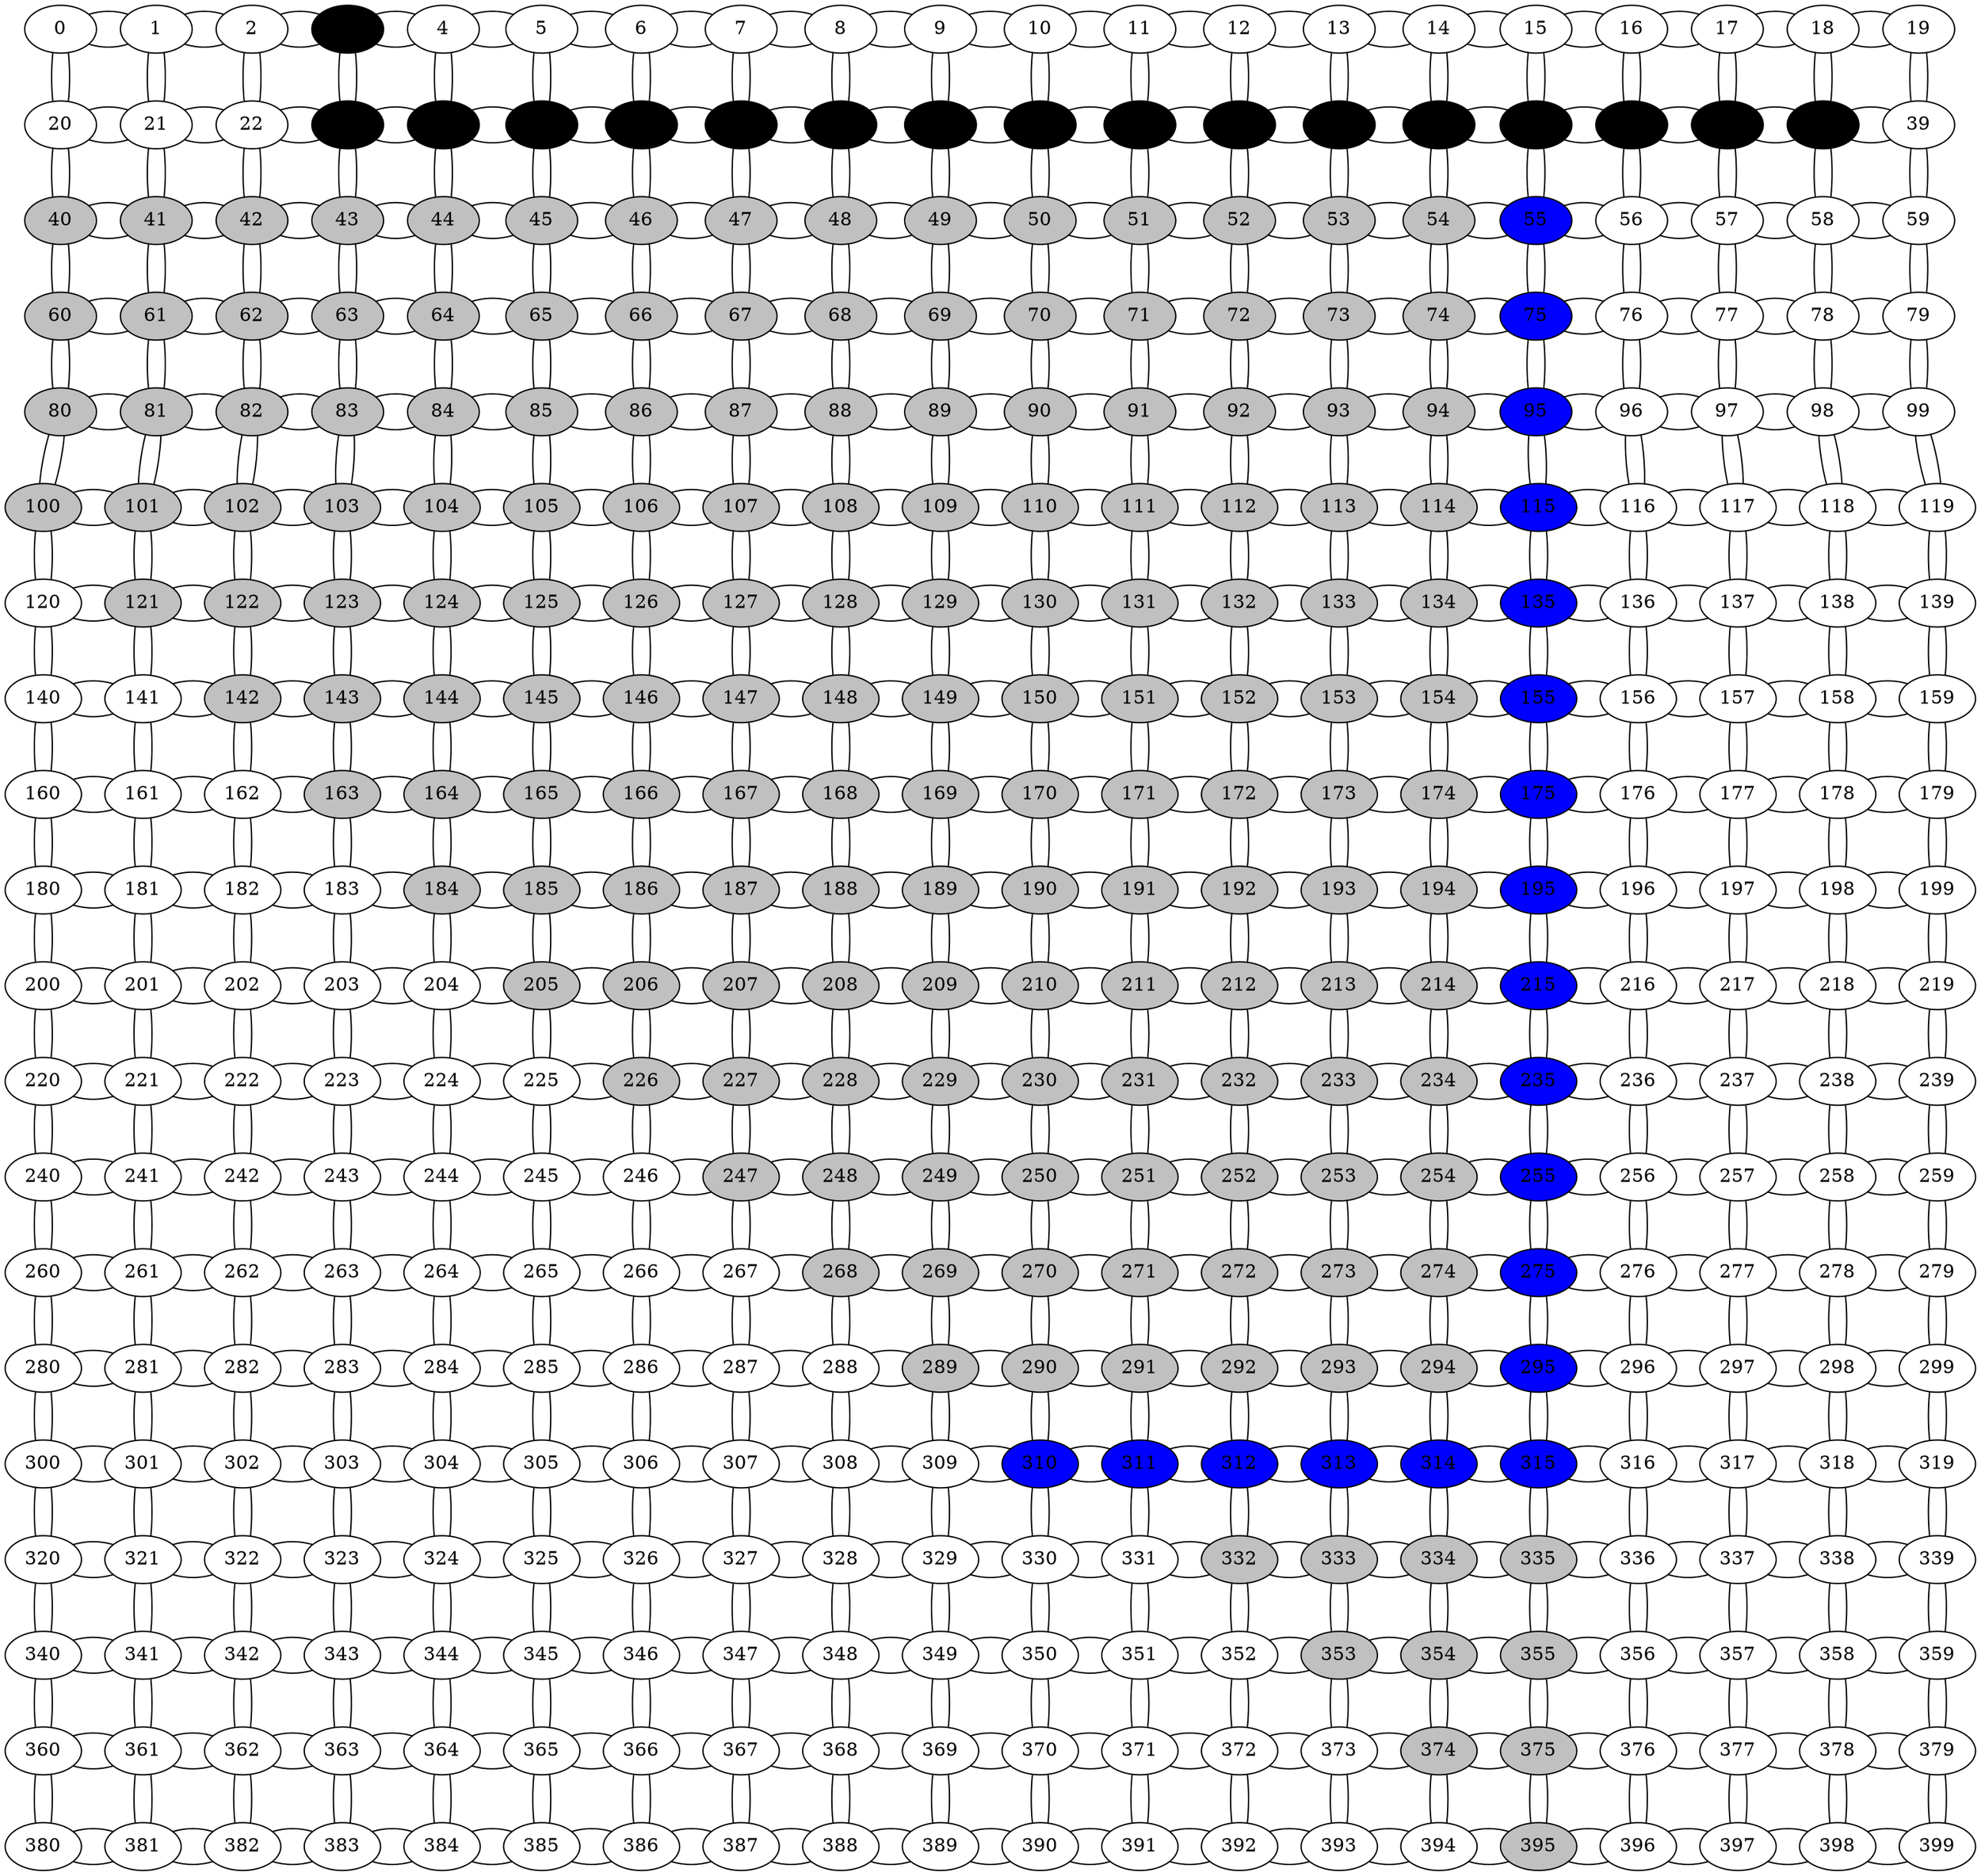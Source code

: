 digraph G {
0->1[arrowhead = "none"]
0->20[arrowhead = "none"]
1->0[arrowhead = "none"]
1->2[arrowhead = "none"]
1->21[arrowhead = "none"]
2->1[arrowhead = "none"]
2->3[arrowhead = "none"]
2->22[arrowhead = "none"]
3->2[arrowhead = "none"]
3->4[arrowhead = "none"]
3->23[arrowhead = "none"]
4->3[arrowhead = "none"]
4->5[arrowhead = "none"]
4->24[arrowhead = "none"]
5->4[arrowhead = "none"]
5->6[arrowhead = "none"]
5->25[arrowhead = "none"]
6->5[arrowhead = "none"]
6->7[arrowhead = "none"]
6->26[arrowhead = "none"]
7->6[arrowhead = "none"]
7->8[arrowhead = "none"]
7->27[arrowhead = "none"]
8->7[arrowhead = "none"]
8->9[arrowhead = "none"]
8->28[arrowhead = "none"]
9->8[arrowhead = "none"]
9->10[arrowhead = "none"]
9->29[arrowhead = "none"]
10->9[arrowhead = "none"]
10->11[arrowhead = "none"]
10->30[arrowhead = "none"]
11->10[arrowhead = "none"]
11->12[arrowhead = "none"]
11->31[arrowhead = "none"]
12->11[arrowhead = "none"]
12->13[arrowhead = "none"]
12->32[arrowhead = "none"]
13->12[arrowhead = "none"]
13->14[arrowhead = "none"]
13->33[arrowhead = "none"]
14->13[arrowhead = "none"]
14->15[arrowhead = "none"]
14->34[arrowhead = "none"]
15->14[arrowhead = "none"]
15->16[arrowhead = "none"]
15->35[arrowhead = "none"]
16->15[arrowhead = "none"]
16->17[arrowhead = "none"]
16->36[arrowhead = "none"]
17->16[arrowhead = "none"]
17->18[arrowhead = "none"]
17->37[arrowhead = "none"]
18->17[arrowhead = "none"]
18->19[arrowhead = "none"]
18->38[arrowhead = "none"]
19->18[arrowhead = "none"]
19->39[arrowhead = "none"]
20->21[arrowhead = "none"]
20->0[arrowhead = "none"]
20->40[arrowhead = "none"]
21->20[arrowhead = "none"]
21->22[arrowhead = "none"]
21->1[arrowhead = "none"]
21->41[arrowhead = "none"]
22->21[arrowhead = "none"]
22->23[arrowhead = "none"]
22->2[arrowhead = "none"]
22->42[arrowhead = "none"]
23->22[arrowhead = "none"]
23->24[arrowhead = "none"]
23->3[arrowhead = "none"]
23->43[arrowhead = "none"]
24->23[arrowhead = "none"]
24->25[arrowhead = "none"]
24->4[arrowhead = "none"]
24->44[arrowhead = "none"]
25->24[arrowhead = "none"]
25->26[arrowhead = "none"]
25->5[arrowhead = "none"]
25->45[arrowhead = "none"]
26->25[arrowhead = "none"]
26->27[arrowhead = "none"]
26->6[arrowhead = "none"]
26->46[arrowhead = "none"]
27->26[arrowhead = "none"]
27->28[arrowhead = "none"]
27->7[arrowhead = "none"]
27->47[arrowhead = "none"]
28->27[arrowhead = "none"]
28->29[arrowhead = "none"]
28->8[arrowhead = "none"]
28->48[arrowhead = "none"]
29->28[arrowhead = "none"]
29->30[arrowhead = "none"]
29->9[arrowhead = "none"]
29->49[arrowhead = "none"]
30->29[arrowhead = "none"]
30->31[arrowhead = "none"]
30->10[arrowhead = "none"]
30->50[arrowhead = "none"]
31->30[arrowhead = "none"]
31->32[arrowhead = "none"]
31->11[arrowhead = "none"]
31->51[arrowhead = "none"]
32->31[arrowhead = "none"]
32->33[arrowhead = "none"]
32->12[arrowhead = "none"]
32->52[arrowhead = "none"]
33->32[arrowhead = "none"]
33->34[arrowhead = "none"]
33->13[arrowhead = "none"]
33->53[arrowhead = "none"]
34->33[arrowhead = "none"]
34->35[arrowhead = "none"]
34->14[arrowhead = "none"]
34->54[arrowhead = "none"]
35->34[arrowhead = "none"]
35->36[arrowhead = "none"]
35->15[arrowhead = "none"]
35->55[arrowhead = "none"]
36->35[arrowhead = "none"]
36->37[arrowhead = "none"]
36->16[arrowhead = "none"]
36->56[arrowhead = "none"]
37->36[arrowhead = "none"]
37->38[arrowhead = "none"]
37->17[arrowhead = "none"]
37->57[arrowhead = "none"]
38->37[arrowhead = "none"]
38->39[arrowhead = "none"]
38->18[arrowhead = "none"]
38->58[arrowhead = "none"]
39->38[arrowhead = "none"]
39->19[arrowhead = "none"]
39->59[arrowhead = "none"]
40->41[arrowhead = "none"]
40->20[arrowhead = "none"]
40->60[arrowhead = "none"]
41->40[arrowhead = "none"]
41->42[arrowhead = "none"]
41->21[arrowhead = "none"]
41->61[arrowhead = "none"]
42->41[arrowhead = "none"]
42->43[arrowhead = "none"]
42->22[arrowhead = "none"]
42->62[arrowhead = "none"]
43->42[arrowhead = "none"]
43->44[arrowhead = "none"]
43->23[arrowhead = "none"]
43->63[arrowhead = "none"]
44->43[arrowhead = "none"]
44->45[arrowhead = "none"]
44->24[arrowhead = "none"]
44->64[arrowhead = "none"]
45->44[arrowhead = "none"]
45->46[arrowhead = "none"]
45->25[arrowhead = "none"]
45->65[arrowhead = "none"]
46->45[arrowhead = "none"]
46->47[arrowhead = "none"]
46->26[arrowhead = "none"]
46->66[arrowhead = "none"]
47->46[arrowhead = "none"]
47->48[arrowhead = "none"]
47->27[arrowhead = "none"]
47->67[arrowhead = "none"]
48->47[arrowhead = "none"]
48->49[arrowhead = "none"]
48->28[arrowhead = "none"]
48->68[arrowhead = "none"]
49->48[arrowhead = "none"]
49->50[arrowhead = "none"]
49->29[arrowhead = "none"]
49->69[arrowhead = "none"]
50->49[arrowhead = "none"]
50->51[arrowhead = "none"]
50->30[arrowhead = "none"]
50->70[arrowhead = "none"]
51->50[arrowhead = "none"]
51->52[arrowhead = "none"]
51->31[arrowhead = "none"]
51->71[arrowhead = "none"]
52->51[arrowhead = "none"]
52->53[arrowhead = "none"]
52->32[arrowhead = "none"]
52->72[arrowhead = "none"]
53->52[arrowhead = "none"]
53->54[arrowhead = "none"]
53->33[arrowhead = "none"]
53->73[arrowhead = "none"]
54->53[arrowhead = "none"]
54->55[arrowhead = "none"]
54->34[arrowhead = "none"]
54->74[arrowhead = "none"]
55->54[arrowhead = "none"]
55->56[arrowhead = "none"]
55->35[arrowhead = "none"]
55->75[arrowhead = "none"]
56->55[arrowhead = "none"]
56->57[arrowhead = "none"]
56->36[arrowhead = "none"]
56->76[arrowhead = "none"]
57->56[arrowhead = "none"]
57->58[arrowhead = "none"]
57->37[arrowhead = "none"]
57->77[arrowhead = "none"]
58->57[arrowhead = "none"]
58->59[arrowhead = "none"]
58->38[arrowhead = "none"]
58->78[arrowhead = "none"]
59->58[arrowhead = "none"]
59->39[arrowhead = "none"]
59->79[arrowhead = "none"]
60->61[arrowhead = "none"]
60->40[arrowhead = "none"]
60->80[arrowhead = "none"]
61->60[arrowhead = "none"]
61->62[arrowhead = "none"]
61->41[arrowhead = "none"]
61->81[arrowhead = "none"]
62->61[arrowhead = "none"]
62->63[arrowhead = "none"]
62->42[arrowhead = "none"]
62->82[arrowhead = "none"]
63->62[arrowhead = "none"]
63->64[arrowhead = "none"]
63->43[arrowhead = "none"]
63->83[arrowhead = "none"]
64->63[arrowhead = "none"]
64->65[arrowhead = "none"]
64->44[arrowhead = "none"]
64->84[arrowhead = "none"]
65->64[arrowhead = "none"]
65->66[arrowhead = "none"]
65->45[arrowhead = "none"]
65->85[arrowhead = "none"]
66->65[arrowhead = "none"]
66->67[arrowhead = "none"]
66->46[arrowhead = "none"]
66->86[arrowhead = "none"]
67->66[arrowhead = "none"]
67->68[arrowhead = "none"]
67->47[arrowhead = "none"]
67->87[arrowhead = "none"]
68->67[arrowhead = "none"]
68->69[arrowhead = "none"]
68->48[arrowhead = "none"]
68->88[arrowhead = "none"]
69->68[arrowhead = "none"]
69->70[arrowhead = "none"]
69->49[arrowhead = "none"]
69->89[arrowhead = "none"]
70->69[arrowhead = "none"]
70->71[arrowhead = "none"]
70->50[arrowhead = "none"]
70->90[arrowhead = "none"]
71->70[arrowhead = "none"]
71->72[arrowhead = "none"]
71->51[arrowhead = "none"]
71->91[arrowhead = "none"]
72->71[arrowhead = "none"]
72->73[arrowhead = "none"]
72->52[arrowhead = "none"]
72->92[arrowhead = "none"]
73->72[arrowhead = "none"]
73->74[arrowhead = "none"]
73->53[arrowhead = "none"]
73->93[arrowhead = "none"]
74->73[arrowhead = "none"]
74->75[arrowhead = "none"]
74->54[arrowhead = "none"]
74->94[arrowhead = "none"]
75->74[arrowhead = "none"]
75->76[arrowhead = "none"]
75->55[arrowhead = "none"]
75->95[arrowhead = "none"]
76->75[arrowhead = "none"]
76->77[arrowhead = "none"]
76->56[arrowhead = "none"]
76->96[arrowhead = "none"]
77->76[arrowhead = "none"]
77->78[arrowhead = "none"]
77->57[arrowhead = "none"]
77->97[arrowhead = "none"]
78->77[arrowhead = "none"]
78->79[arrowhead = "none"]
78->58[arrowhead = "none"]
78->98[arrowhead = "none"]
79->78[arrowhead = "none"]
79->59[arrowhead = "none"]
79->99[arrowhead = "none"]
80->81[arrowhead = "none"]
80->60[arrowhead = "none"]
80->100[arrowhead = "none"]
81->80[arrowhead = "none"]
81->82[arrowhead = "none"]
81->61[arrowhead = "none"]
81->101[arrowhead = "none"]
82->81[arrowhead = "none"]
82->83[arrowhead = "none"]
82->62[arrowhead = "none"]
82->102[arrowhead = "none"]
83->82[arrowhead = "none"]
83->84[arrowhead = "none"]
83->63[arrowhead = "none"]
83->103[arrowhead = "none"]
84->83[arrowhead = "none"]
84->85[arrowhead = "none"]
84->64[arrowhead = "none"]
84->104[arrowhead = "none"]
85->84[arrowhead = "none"]
85->86[arrowhead = "none"]
85->65[arrowhead = "none"]
85->105[arrowhead = "none"]
86->85[arrowhead = "none"]
86->87[arrowhead = "none"]
86->66[arrowhead = "none"]
86->106[arrowhead = "none"]
87->86[arrowhead = "none"]
87->88[arrowhead = "none"]
87->67[arrowhead = "none"]
87->107[arrowhead = "none"]
88->87[arrowhead = "none"]
88->89[arrowhead = "none"]
88->68[arrowhead = "none"]
88->108[arrowhead = "none"]
89->88[arrowhead = "none"]
89->90[arrowhead = "none"]
89->69[arrowhead = "none"]
89->109[arrowhead = "none"]
90->89[arrowhead = "none"]
90->91[arrowhead = "none"]
90->70[arrowhead = "none"]
90->110[arrowhead = "none"]
91->90[arrowhead = "none"]
91->92[arrowhead = "none"]
91->71[arrowhead = "none"]
91->111[arrowhead = "none"]
92->91[arrowhead = "none"]
92->93[arrowhead = "none"]
92->72[arrowhead = "none"]
92->112[arrowhead = "none"]
93->92[arrowhead = "none"]
93->94[arrowhead = "none"]
93->73[arrowhead = "none"]
93->113[arrowhead = "none"]
94->93[arrowhead = "none"]
94->95[arrowhead = "none"]
94->74[arrowhead = "none"]
94->114[arrowhead = "none"]
95->94[arrowhead = "none"]
95->96[arrowhead = "none"]
95->75[arrowhead = "none"]
95->115[arrowhead = "none"]
96->95[arrowhead = "none"]
96->97[arrowhead = "none"]
96->76[arrowhead = "none"]
96->116[arrowhead = "none"]
97->96[arrowhead = "none"]
97->98[arrowhead = "none"]
97->77[arrowhead = "none"]
97->117[arrowhead = "none"]
98->97[arrowhead = "none"]
98->99[arrowhead = "none"]
98->78[arrowhead = "none"]
98->118[arrowhead = "none"]
99->98[arrowhead = "none"]
99->79[arrowhead = "none"]
99->119[arrowhead = "none"]
100->101[arrowhead = "none"]
100->80[arrowhead = "none"]
100->120[arrowhead = "none"]
101->100[arrowhead = "none"]
101->102[arrowhead = "none"]
101->81[arrowhead = "none"]
101->121[arrowhead = "none"]
102->101[arrowhead = "none"]
102->103[arrowhead = "none"]
102->82[arrowhead = "none"]
102->122[arrowhead = "none"]
103->102[arrowhead = "none"]
103->104[arrowhead = "none"]
103->83[arrowhead = "none"]
103->123[arrowhead = "none"]
104->103[arrowhead = "none"]
104->105[arrowhead = "none"]
104->84[arrowhead = "none"]
104->124[arrowhead = "none"]
105->104[arrowhead = "none"]
105->106[arrowhead = "none"]
105->85[arrowhead = "none"]
105->125[arrowhead = "none"]
106->105[arrowhead = "none"]
106->107[arrowhead = "none"]
106->86[arrowhead = "none"]
106->126[arrowhead = "none"]
107->106[arrowhead = "none"]
107->108[arrowhead = "none"]
107->87[arrowhead = "none"]
107->127[arrowhead = "none"]
108->107[arrowhead = "none"]
108->109[arrowhead = "none"]
108->88[arrowhead = "none"]
108->128[arrowhead = "none"]
109->108[arrowhead = "none"]
109->110[arrowhead = "none"]
109->89[arrowhead = "none"]
109->129[arrowhead = "none"]
110->109[arrowhead = "none"]
110->111[arrowhead = "none"]
110->90[arrowhead = "none"]
110->130[arrowhead = "none"]
111->110[arrowhead = "none"]
111->112[arrowhead = "none"]
111->91[arrowhead = "none"]
111->131[arrowhead = "none"]
112->111[arrowhead = "none"]
112->113[arrowhead = "none"]
112->92[arrowhead = "none"]
112->132[arrowhead = "none"]
113->112[arrowhead = "none"]
113->114[arrowhead = "none"]
113->93[arrowhead = "none"]
113->133[arrowhead = "none"]
114->113[arrowhead = "none"]
114->115[arrowhead = "none"]
114->94[arrowhead = "none"]
114->134[arrowhead = "none"]
115->114[arrowhead = "none"]
115->116[arrowhead = "none"]
115->95[arrowhead = "none"]
115->135[arrowhead = "none"]
116->115[arrowhead = "none"]
116->117[arrowhead = "none"]
116->96[arrowhead = "none"]
116->136[arrowhead = "none"]
117->116[arrowhead = "none"]
117->118[arrowhead = "none"]
117->97[arrowhead = "none"]
117->137[arrowhead = "none"]
118->117[arrowhead = "none"]
118->119[arrowhead = "none"]
118->98[arrowhead = "none"]
118->138[arrowhead = "none"]
119->118[arrowhead = "none"]
119->99[arrowhead = "none"]
119->139[arrowhead = "none"]
120->121[arrowhead = "none"]
120->100[arrowhead = "none"]
120->140[arrowhead = "none"]
121->120[arrowhead = "none"]
121->122[arrowhead = "none"]
121->101[arrowhead = "none"]
121->141[arrowhead = "none"]
122->121[arrowhead = "none"]
122->123[arrowhead = "none"]
122->102[arrowhead = "none"]
122->142[arrowhead = "none"]
123->122[arrowhead = "none"]
123->124[arrowhead = "none"]
123->103[arrowhead = "none"]
123->143[arrowhead = "none"]
124->123[arrowhead = "none"]
124->125[arrowhead = "none"]
124->104[arrowhead = "none"]
124->144[arrowhead = "none"]
125->124[arrowhead = "none"]
125->126[arrowhead = "none"]
125->105[arrowhead = "none"]
125->145[arrowhead = "none"]
126->125[arrowhead = "none"]
126->127[arrowhead = "none"]
126->106[arrowhead = "none"]
126->146[arrowhead = "none"]
127->126[arrowhead = "none"]
127->128[arrowhead = "none"]
127->107[arrowhead = "none"]
127->147[arrowhead = "none"]
128->127[arrowhead = "none"]
128->129[arrowhead = "none"]
128->108[arrowhead = "none"]
128->148[arrowhead = "none"]
129->128[arrowhead = "none"]
129->130[arrowhead = "none"]
129->109[arrowhead = "none"]
129->149[arrowhead = "none"]
130->129[arrowhead = "none"]
130->131[arrowhead = "none"]
130->110[arrowhead = "none"]
130->150[arrowhead = "none"]
131->130[arrowhead = "none"]
131->132[arrowhead = "none"]
131->111[arrowhead = "none"]
131->151[arrowhead = "none"]
132->131[arrowhead = "none"]
132->133[arrowhead = "none"]
132->112[arrowhead = "none"]
132->152[arrowhead = "none"]
133->132[arrowhead = "none"]
133->134[arrowhead = "none"]
133->113[arrowhead = "none"]
133->153[arrowhead = "none"]
134->133[arrowhead = "none"]
134->135[arrowhead = "none"]
134->114[arrowhead = "none"]
134->154[arrowhead = "none"]
135->134[arrowhead = "none"]
135->136[arrowhead = "none"]
135->115[arrowhead = "none"]
135->155[arrowhead = "none"]
136->135[arrowhead = "none"]
136->137[arrowhead = "none"]
136->116[arrowhead = "none"]
136->156[arrowhead = "none"]
137->136[arrowhead = "none"]
137->138[arrowhead = "none"]
137->117[arrowhead = "none"]
137->157[arrowhead = "none"]
138->137[arrowhead = "none"]
138->139[arrowhead = "none"]
138->118[arrowhead = "none"]
138->158[arrowhead = "none"]
139->138[arrowhead = "none"]
139->119[arrowhead = "none"]
139->159[arrowhead = "none"]
140->141[arrowhead = "none"]
140->120[arrowhead = "none"]
140->160[arrowhead = "none"]
141->140[arrowhead = "none"]
141->142[arrowhead = "none"]
141->121[arrowhead = "none"]
141->161[arrowhead = "none"]
142->141[arrowhead = "none"]
142->143[arrowhead = "none"]
142->122[arrowhead = "none"]
142->162[arrowhead = "none"]
143->142[arrowhead = "none"]
143->144[arrowhead = "none"]
143->123[arrowhead = "none"]
143->163[arrowhead = "none"]
144->143[arrowhead = "none"]
144->145[arrowhead = "none"]
144->124[arrowhead = "none"]
144->164[arrowhead = "none"]
145->144[arrowhead = "none"]
145->146[arrowhead = "none"]
145->125[arrowhead = "none"]
145->165[arrowhead = "none"]
146->145[arrowhead = "none"]
146->147[arrowhead = "none"]
146->126[arrowhead = "none"]
146->166[arrowhead = "none"]
147->146[arrowhead = "none"]
147->148[arrowhead = "none"]
147->127[arrowhead = "none"]
147->167[arrowhead = "none"]
148->147[arrowhead = "none"]
148->149[arrowhead = "none"]
148->128[arrowhead = "none"]
148->168[arrowhead = "none"]
149->148[arrowhead = "none"]
149->150[arrowhead = "none"]
149->129[arrowhead = "none"]
149->169[arrowhead = "none"]
150->149[arrowhead = "none"]
150->151[arrowhead = "none"]
150->130[arrowhead = "none"]
150->170[arrowhead = "none"]
151->150[arrowhead = "none"]
151->152[arrowhead = "none"]
151->131[arrowhead = "none"]
151->171[arrowhead = "none"]
152->151[arrowhead = "none"]
152->153[arrowhead = "none"]
152->132[arrowhead = "none"]
152->172[arrowhead = "none"]
153->152[arrowhead = "none"]
153->154[arrowhead = "none"]
153->133[arrowhead = "none"]
153->173[arrowhead = "none"]
154->153[arrowhead = "none"]
154->155[arrowhead = "none"]
154->134[arrowhead = "none"]
154->174[arrowhead = "none"]
155->154[arrowhead = "none"]
155->156[arrowhead = "none"]
155->135[arrowhead = "none"]
155->175[arrowhead = "none"]
156->155[arrowhead = "none"]
156->157[arrowhead = "none"]
156->136[arrowhead = "none"]
156->176[arrowhead = "none"]
157->156[arrowhead = "none"]
157->158[arrowhead = "none"]
157->137[arrowhead = "none"]
157->177[arrowhead = "none"]
158->157[arrowhead = "none"]
158->159[arrowhead = "none"]
158->138[arrowhead = "none"]
158->178[arrowhead = "none"]
159->158[arrowhead = "none"]
159->139[arrowhead = "none"]
159->179[arrowhead = "none"]
160->161[arrowhead = "none"]
160->140[arrowhead = "none"]
160->180[arrowhead = "none"]
161->160[arrowhead = "none"]
161->162[arrowhead = "none"]
161->141[arrowhead = "none"]
161->181[arrowhead = "none"]
162->161[arrowhead = "none"]
162->163[arrowhead = "none"]
162->142[arrowhead = "none"]
162->182[arrowhead = "none"]
163->162[arrowhead = "none"]
163->164[arrowhead = "none"]
163->143[arrowhead = "none"]
163->183[arrowhead = "none"]
164->163[arrowhead = "none"]
164->165[arrowhead = "none"]
164->144[arrowhead = "none"]
164->184[arrowhead = "none"]
165->164[arrowhead = "none"]
165->166[arrowhead = "none"]
165->145[arrowhead = "none"]
165->185[arrowhead = "none"]
166->165[arrowhead = "none"]
166->167[arrowhead = "none"]
166->146[arrowhead = "none"]
166->186[arrowhead = "none"]
167->166[arrowhead = "none"]
167->168[arrowhead = "none"]
167->147[arrowhead = "none"]
167->187[arrowhead = "none"]
168->167[arrowhead = "none"]
168->169[arrowhead = "none"]
168->148[arrowhead = "none"]
168->188[arrowhead = "none"]
169->168[arrowhead = "none"]
169->170[arrowhead = "none"]
169->149[arrowhead = "none"]
169->189[arrowhead = "none"]
170->169[arrowhead = "none"]
170->171[arrowhead = "none"]
170->150[arrowhead = "none"]
170->190[arrowhead = "none"]
171->170[arrowhead = "none"]
171->172[arrowhead = "none"]
171->151[arrowhead = "none"]
171->191[arrowhead = "none"]
172->171[arrowhead = "none"]
172->173[arrowhead = "none"]
172->152[arrowhead = "none"]
172->192[arrowhead = "none"]
173->172[arrowhead = "none"]
173->174[arrowhead = "none"]
173->153[arrowhead = "none"]
173->193[arrowhead = "none"]
174->173[arrowhead = "none"]
174->175[arrowhead = "none"]
174->154[arrowhead = "none"]
174->194[arrowhead = "none"]
175->174[arrowhead = "none"]
175->176[arrowhead = "none"]
175->155[arrowhead = "none"]
175->195[arrowhead = "none"]
176->175[arrowhead = "none"]
176->177[arrowhead = "none"]
176->156[arrowhead = "none"]
176->196[arrowhead = "none"]
177->176[arrowhead = "none"]
177->178[arrowhead = "none"]
177->157[arrowhead = "none"]
177->197[arrowhead = "none"]
178->177[arrowhead = "none"]
178->179[arrowhead = "none"]
178->158[arrowhead = "none"]
178->198[arrowhead = "none"]
179->178[arrowhead = "none"]
179->159[arrowhead = "none"]
179->199[arrowhead = "none"]
180->181[arrowhead = "none"]
180->160[arrowhead = "none"]
180->200[arrowhead = "none"]
181->180[arrowhead = "none"]
181->182[arrowhead = "none"]
181->161[arrowhead = "none"]
181->201[arrowhead = "none"]
182->181[arrowhead = "none"]
182->183[arrowhead = "none"]
182->162[arrowhead = "none"]
182->202[arrowhead = "none"]
183->182[arrowhead = "none"]
183->184[arrowhead = "none"]
183->163[arrowhead = "none"]
183->203[arrowhead = "none"]
184->183[arrowhead = "none"]
184->185[arrowhead = "none"]
184->164[arrowhead = "none"]
184->204[arrowhead = "none"]
185->184[arrowhead = "none"]
185->186[arrowhead = "none"]
185->165[arrowhead = "none"]
185->205[arrowhead = "none"]
186->185[arrowhead = "none"]
186->187[arrowhead = "none"]
186->166[arrowhead = "none"]
186->206[arrowhead = "none"]
187->186[arrowhead = "none"]
187->188[arrowhead = "none"]
187->167[arrowhead = "none"]
187->207[arrowhead = "none"]
188->187[arrowhead = "none"]
188->189[arrowhead = "none"]
188->168[arrowhead = "none"]
188->208[arrowhead = "none"]
189->188[arrowhead = "none"]
189->190[arrowhead = "none"]
189->169[arrowhead = "none"]
189->209[arrowhead = "none"]
190->189[arrowhead = "none"]
190->191[arrowhead = "none"]
190->170[arrowhead = "none"]
190->210[arrowhead = "none"]
191->190[arrowhead = "none"]
191->192[arrowhead = "none"]
191->171[arrowhead = "none"]
191->211[arrowhead = "none"]
192->191[arrowhead = "none"]
192->193[arrowhead = "none"]
192->172[arrowhead = "none"]
192->212[arrowhead = "none"]
193->192[arrowhead = "none"]
193->194[arrowhead = "none"]
193->173[arrowhead = "none"]
193->213[arrowhead = "none"]
194->193[arrowhead = "none"]
194->195[arrowhead = "none"]
194->174[arrowhead = "none"]
194->214[arrowhead = "none"]
195->194[arrowhead = "none"]
195->196[arrowhead = "none"]
195->175[arrowhead = "none"]
195->215[arrowhead = "none"]
196->195[arrowhead = "none"]
196->197[arrowhead = "none"]
196->176[arrowhead = "none"]
196->216[arrowhead = "none"]
197->196[arrowhead = "none"]
197->198[arrowhead = "none"]
197->177[arrowhead = "none"]
197->217[arrowhead = "none"]
198->197[arrowhead = "none"]
198->199[arrowhead = "none"]
198->178[arrowhead = "none"]
198->218[arrowhead = "none"]
199->198[arrowhead = "none"]
199->179[arrowhead = "none"]
199->219[arrowhead = "none"]
200->201[arrowhead = "none"]
200->180[arrowhead = "none"]
200->220[arrowhead = "none"]
201->200[arrowhead = "none"]
201->202[arrowhead = "none"]
201->181[arrowhead = "none"]
201->221[arrowhead = "none"]
202->201[arrowhead = "none"]
202->203[arrowhead = "none"]
202->182[arrowhead = "none"]
202->222[arrowhead = "none"]
203->202[arrowhead = "none"]
203->204[arrowhead = "none"]
203->183[arrowhead = "none"]
203->223[arrowhead = "none"]
204->203[arrowhead = "none"]
204->205[arrowhead = "none"]
204->184[arrowhead = "none"]
204->224[arrowhead = "none"]
205->204[arrowhead = "none"]
205->206[arrowhead = "none"]
205->185[arrowhead = "none"]
205->225[arrowhead = "none"]
206->205[arrowhead = "none"]
206->207[arrowhead = "none"]
206->186[arrowhead = "none"]
206->226[arrowhead = "none"]
207->206[arrowhead = "none"]
207->208[arrowhead = "none"]
207->187[arrowhead = "none"]
207->227[arrowhead = "none"]
208->207[arrowhead = "none"]
208->209[arrowhead = "none"]
208->188[arrowhead = "none"]
208->228[arrowhead = "none"]
209->208[arrowhead = "none"]
209->210[arrowhead = "none"]
209->189[arrowhead = "none"]
209->229[arrowhead = "none"]
210->209[arrowhead = "none"]
210->211[arrowhead = "none"]
210->190[arrowhead = "none"]
210->230[arrowhead = "none"]
211->210[arrowhead = "none"]
211->212[arrowhead = "none"]
211->191[arrowhead = "none"]
211->231[arrowhead = "none"]
212->211[arrowhead = "none"]
212->213[arrowhead = "none"]
212->192[arrowhead = "none"]
212->232[arrowhead = "none"]
213->212[arrowhead = "none"]
213->214[arrowhead = "none"]
213->193[arrowhead = "none"]
213->233[arrowhead = "none"]
214->213[arrowhead = "none"]
214->215[arrowhead = "none"]
214->194[arrowhead = "none"]
214->234[arrowhead = "none"]
215->214[arrowhead = "none"]
215->216[arrowhead = "none"]
215->195[arrowhead = "none"]
215->235[arrowhead = "none"]
216->215[arrowhead = "none"]
216->217[arrowhead = "none"]
216->196[arrowhead = "none"]
216->236[arrowhead = "none"]
217->216[arrowhead = "none"]
217->218[arrowhead = "none"]
217->197[arrowhead = "none"]
217->237[arrowhead = "none"]
218->217[arrowhead = "none"]
218->219[arrowhead = "none"]
218->198[arrowhead = "none"]
218->238[arrowhead = "none"]
219->218[arrowhead = "none"]
219->199[arrowhead = "none"]
219->239[arrowhead = "none"]
220->221[arrowhead = "none"]
220->200[arrowhead = "none"]
220->240[arrowhead = "none"]
221->220[arrowhead = "none"]
221->222[arrowhead = "none"]
221->201[arrowhead = "none"]
221->241[arrowhead = "none"]
222->221[arrowhead = "none"]
222->223[arrowhead = "none"]
222->202[arrowhead = "none"]
222->242[arrowhead = "none"]
223->222[arrowhead = "none"]
223->224[arrowhead = "none"]
223->203[arrowhead = "none"]
223->243[arrowhead = "none"]
224->223[arrowhead = "none"]
224->225[arrowhead = "none"]
224->204[arrowhead = "none"]
224->244[arrowhead = "none"]
225->224[arrowhead = "none"]
225->226[arrowhead = "none"]
225->205[arrowhead = "none"]
225->245[arrowhead = "none"]
226->225[arrowhead = "none"]
226->227[arrowhead = "none"]
226->206[arrowhead = "none"]
226->246[arrowhead = "none"]
227->226[arrowhead = "none"]
227->228[arrowhead = "none"]
227->207[arrowhead = "none"]
227->247[arrowhead = "none"]
228->227[arrowhead = "none"]
228->229[arrowhead = "none"]
228->208[arrowhead = "none"]
228->248[arrowhead = "none"]
229->228[arrowhead = "none"]
229->230[arrowhead = "none"]
229->209[arrowhead = "none"]
229->249[arrowhead = "none"]
230->229[arrowhead = "none"]
230->231[arrowhead = "none"]
230->210[arrowhead = "none"]
230->250[arrowhead = "none"]
231->230[arrowhead = "none"]
231->232[arrowhead = "none"]
231->211[arrowhead = "none"]
231->251[arrowhead = "none"]
232->231[arrowhead = "none"]
232->233[arrowhead = "none"]
232->212[arrowhead = "none"]
232->252[arrowhead = "none"]
233->232[arrowhead = "none"]
233->234[arrowhead = "none"]
233->213[arrowhead = "none"]
233->253[arrowhead = "none"]
234->233[arrowhead = "none"]
234->235[arrowhead = "none"]
234->214[arrowhead = "none"]
234->254[arrowhead = "none"]
235->234[arrowhead = "none"]
235->236[arrowhead = "none"]
235->215[arrowhead = "none"]
235->255[arrowhead = "none"]
236->235[arrowhead = "none"]
236->237[arrowhead = "none"]
236->216[arrowhead = "none"]
236->256[arrowhead = "none"]
237->236[arrowhead = "none"]
237->238[arrowhead = "none"]
237->217[arrowhead = "none"]
237->257[arrowhead = "none"]
238->237[arrowhead = "none"]
238->239[arrowhead = "none"]
238->218[arrowhead = "none"]
238->258[arrowhead = "none"]
239->238[arrowhead = "none"]
239->219[arrowhead = "none"]
239->259[arrowhead = "none"]
240->241[arrowhead = "none"]
240->220[arrowhead = "none"]
240->260[arrowhead = "none"]
241->240[arrowhead = "none"]
241->242[arrowhead = "none"]
241->221[arrowhead = "none"]
241->261[arrowhead = "none"]
242->241[arrowhead = "none"]
242->243[arrowhead = "none"]
242->222[arrowhead = "none"]
242->262[arrowhead = "none"]
243->242[arrowhead = "none"]
243->244[arrowhead = "none"]
243->223[arrowhead = "none"]
243->263[arrowhead = "none"]
244->243[arrowhead = "none"]
244->245[arrowhead = "none"]
244->224[arrowhead = "none"]
244->264[arrowhead = "none"]
245->244[arrowhead = "none"]
245->246[arrowhead = "none"]
245->225[arrowhead = "none"]
245->265[arrowhead = "none"]
246->245[arrowhead = "none"]
246->247[arrowhead = "none"]
246->226[arrowhead = "none"]
246->266[arrowhead = "none"]
247->246[arrowhead = "none"]
247->248[arrowhead = "none"]
247->227[arrowhead = "none"]
247->267[arrowhead = "none"]
248->247[arrowhead = "none"]
248->249[arrowhead = "none"]
248->228[arrowhead = "none"]
248->268[arrowhead = "none"]
249->248[arrowhead = "none"]
249->250[arrowhead = "none"]
249->229[arrowhead = "none"]
249->269[arrowhead = "none"]
250->249[arrowhead = "none"]
250->251[arrowhead = "none"]
250->230[arrowhead = "none"]
250->270[arrowhead = "none"]
251->250[arrowhead = "none"]
251->252[arrowhead = "none"]
251->231[arrowhead = "none"]
251->271[arrowhead = "none"]
252->251[arrowhead = "none"]
252->253[arrowhead = "none"]
252->232[arrowhead = "none"]
252->272[arrowhead = "none"]
253->252[arrowhead = "none"]
253->254[arrowhead = "none"]
253->233[arrowhead = "none"]
253->273[arrowhead = "none"]
254->253[arrowhead = "none"]
254->255[arrowhead = "none"]
254->234[arrowhead = "none"]
254->274[arrowhead = "none"]
255->254[arrowhead = "none"]
255->256[arrowhead = "none"]
255->235[arrowhead = "none"]
255->275[arrowhead = "none"]
256->255[arrowhead = "none"]
256->257[arrowhead = "none"]
256->236[arrowhead = "none"]
256->276[arrowhead = "none"]
257->256[arrowhead = "none"]
257->258[arrowhead = "none"]
257->237[arrowhead = "none"]
257->277[arrowhead = "none"]
258->257[arrowhead = "none"]
258->259[arrowhead = "none"]
258->238[arrowhead = "none"]
258->278[arrowhead = "none"]
259->258[arrowhead = "none"]
259->239[arrowhead = "none"]
259->279[arrowhead = "none"]
260->261[arrowhead = "none"]
260->240[arrowhead = "none"]
260->280[arrowhead = "none"]
261->260[arrowhead = "none"]
261->262[arrowhead = "none"]
261->241[arrowhead = "none"]
261->281[arrowhead = "none"]
262->261[arrowhead = "none"]
262->263[arrowhead = "none"]
262->242[arrowhead = "none"]
262->282[arrowhead = "none"]
263->262[arrowhead = "none"]
263->264[arrowhead = "none"]
263->243[arrowhead = "none"]
263->283[arrowhead = "none"]
264->263[arrowhead = "none"]
264->265[arrowhead = "none"]
264->244[arrowhead = "none"]
264->284[arrowhead = "none"]
265->264[arrowhead = "none"]
265->266[arrowhead = "none"]
265->245[arrowhead = "none"]
265->285[arrowhead = "none"]
266->265[arrowhead = "none"]
266->267[arrowhead = "none"]
266->246[arrowhead = "none"]
266->286[arrowhead = "none"]
267->266[arrowhead = "none"]
267->268[arrowhead = "none"]
267->247[arrowhead = "none"]
267->287[arrowhead = "none"]
268->267[arrowhead = "none"]
268->269[arrowhead = "none"]
268->248[arrowhead = "none"]
268->288[arrowhead = "none"]
269->268[arrowhead = "none"]
269->270[arrowhead = "none"]
269->249[arrowhead = "none"]
269->289[arrowhead = "none"]
270->269[arrowhead = "none"]
270->271[arrowhead = "none"]
270->250[arrowhead = "none"]
270->290[arrowhead = "none"]
271->270[arrowhead = "none"]
271->272[arrowhead = "none"]
271->251[arrowhead = "none"]
271->291[arrowhead = "none"]
272->271[arrowhead = "none"]
272->273[arrowhead = "none"]
272->252[arrowhead = "none"]
272->292[arrowhead = "none"]
273->272[arrowhead = "none"]
273->274[arrowhead = "none"]
273->253[arrowhead = "none"]
273->293[arrowhead = "none"]
274->273[arrowhead = "none"]
274->275[arrowhead = "none"]
274->254[arrowhead = "none"]
274->294[arrowhead = "none"]
275->274[arrowhead = "none"]
275->276[arrowhead = "none"]
275->255[arrowhead = "none"]
275->295[arrowhead = "none"]
276->275[arrowhead = "none"]
276->277[arrowhead = "none"]
276->256[arrowhead = "none"]
276->296[arrowhead = "none"]
277->276[arrowhead = "none"]
277->278[arrowhead = "none"]
277->257[arrowhead = "none"]
277->297[arrowhead = "none"]
278->277[arrowhead = "none"]
278->279[arrowhead = "none"]
278->258[arrowhead = "none"]
278->298[arrowhead = "none"]
279->278[arrowhead = "none"]
279->259[arrowhead = "none"]
279->299[arrowhead = "none"]
280->281[arrowhead = "none"]
280->260[arrowhead = "none"]
280->300[arrowhead = "none"]
281->280[arrowhead = "none"]
281->282[arrowhead = "none"]
281->261[arrowhead = "none"]
281->301[arrowhead = "none"]
282->281[arrowhead = "none"]
282->283[arrowhead = "none"]
282->262[arrowhead = "none"]
282->302[arrowhead = "none"]
283->282[arrowhead = "none"]
283->284[arrowhead = "none"]
283->263[arrowhead = "none"]
283->303[arrowhead = "none"]
284->283[arrowhead = "none"]
284->285[arrowhead = "none"]
284->264[arrowhead = "none"]
284->304[arrowhead = "none"]
285->284[arrowhead = "none"]
285->286[arrowhead = "none"]
285->265[arrowhead = "none"]
285->305[arrowhead = "none"]
286->285[arrowhead = "none"]
286->287[arrowhead = "none"]
286->266[arrowhead = "none"]
286->306[arrowhead = "none"]
287->286[arrowhead = "none"]
287->288[arrowhead = "none"]
287->267[arrowhead = "none"]
287->307[arrowhead = "none"]
288->287[arrowhead = "none"]
288->289[arrowhead = "none"]
288->268[arrowhead = "none"]
288->308[arrowhead = "none"]
289->288[arrowhead = "none"]
289->290[arrowhead = "none"]
289->269[arrowhead = "none"]
289->309[arrowhead = "none"]
290->289[arrowhead = "none"]
290->291[arrowhead = "none"]
290->270[arrowhead = "none"]
290->310[arrowhead = "none"]
291->290[arrowhead = "none"]
291->292[arrowhead = "none"]
291->271[arrowhead = "none"]
291->311[arrowhead = "none"]
292->291[arrowhead = "none"]
292->293[arrowhead = "none"]
292->272[arrowhead = "none"]
292->312[arrowhead = "none"]
293->292[arrowhead = "none"]
293->294[arrowhead = "none"]
293->273[arrowhead = "none"]
293->313[arrowhead = "none"]
294->293[arrowhead = "none"]
294->295[arrowhead = "none"]
294->274[arrowhead = "none"]
294->314[arrowhead = "none"]
295->294[arrowhead = "none"]
295->296[arrowhead = "none"]
295->275[arrowhead = "none"]
295->315[arrowhead = "none"]
296->295[arrowhead = "none"]
296->297[arrowhead = "none"]
296->276[arrowhead = "none"]
296->316[arrowhead = "none"]
297->296[arrowhead = "none"]
297->298[arrowhead = "none"]
297->277[arrowhead = "none"]
297->317[arrowhead = "none"]
298->297[arrowhead = "none"]
298->299[arrowhead = "none"]
298->278[arrowhead = "none"]
298->318[arrowhead = "none"]
299->298[arrowhead = "none"]
299->279[arrowhead = "none"]
299->319[arrowhead = "none"]
300->301[arrowhead = "none"]
300->280[arrowhead = "none"]
300->320[arrowhead = "none"]
301->300[arrowhead = "none"]
301->302[arrowhead = "none"]
301->281[arrowhead = "none"]
301->321[arrowhead = "none"]
302->301[arrowhead = "none"]
302->303[arrowhead = "none"]
302->282[arrowhead = "none"]
302->322[arrowhead = "none"]
303->302[arrowhead = "none"]
303->304[arrowhead = "none"]
303->283[arrowhead = "none"]
303->323[arrowhead = "none"]
304->303[arrowhead = "none"]
304->305[arrowhead = "none"]
304->284[arrowhead = "none"]
304->324[arrowhead = "none"]
305->304[arrowhead = "none"]
305->306[arrowhead = "none"]
305->285[arrowhead = "none"]
305->325[arrowhead = "none"]
306->305[arrowhead = "none"]
306->307[arrowhead = "none"]
306->286[arrowhead = "none"]
306->326[arrowhead = "none"]
307->306[arrowhead = "none"]
307->308[arrowhead = "none"]
307->287[arrowhead = "none"]
307->327[arrowhead = "none"]
308->307[arrowhead = "none"]
308->309[arrowhead = "none"]
308->288[arrowhead = "none"]
308->328[arrowhead = "none"]
309->308[arrowhead = "none"]
309->310[arrowhead = "none"]
309->289[arrowhead = "none"]
309->329[arrowhead = "none"]
310->309[arrowhead = "none"]
310->311[arrowhead = "none"]
310->290[arrowhead = "none"]
310->330[arrowhead = "none"]
311->310[arrowhead = "none"]
311->312[arrowhead = "none"]
311->291[arrowhead = "none"]
311->331[arrowhead = "none"]
312->311[arrowhead = "none"]
312->313[arrowhead = "none"]
312->292[arrowhead = "none"]
312->332[arrowhead = "none"]
313->312[arrowhead = "none"]
313->314[arrowhead = "none"]
313->293[arrowhead = "none"]
313->333[arrowhead = "none"]
314->313[arrowhead = "none"]
314->315[arrowhead = "none"]
314->294[arrowhead = "none"]
314->334[arrowhead = "none"]
315->314[arrowhead = "none"]
315->316[arrowhead = "none"]
315->295[arrowhead = "none"]
315->335[arrowhead = "none"]
316->315[arrowhead = "none"]
316->317[arrowhead = "none"]
316->296[arrowhead = "none"]
316->336[arrowhead = "none"]
317->316[arrowhead = "none"]
317->318[arrowhead = "none"]
317->297[arrowhead = "none"]
317->337[arrowhead = "none"]
318->317[arrowhead = "none"]
318->319[arrowhead = "none"]
318->298[arrowhead = "none"]
318->338[arrowhead = "none"]
319->318[arrowhead = "none"]
319->299[arrowhead = "none"]
319->339[arrowhead = "none"]
320->321[arrowhead = "none"]
320->300[arrowhead = "none"]
320->340[arrowhead = "none"]
321->320[arrowhead = "none"]
321->322[arrowhead = "none"]
321->301[arrowhead = "none"]
321->341[arrowhead = "none"]
322->321[arrowhead = "none"]
322->323[arrowhead = "none"]
322->302[arrowhead = "none"]
322->342[arrowhead = "none"]
323->322[arrowhead = "none"]
323->324[arrowhead = "none"]
323->303[arrowhead = "none"]
323->343[arrowhead = "none"]
324->323[arrowhead = "none"]
324->325[arrowhead = "none"]
324->304[arrowhead = "none"]
324->344[arrowhead = "none"]
325->324[arrowhead = "none"]
325->326[arrowhead = "none"]
325->305[arrowhead = "none"]
325->345[arrowhead = "none"]
326->325[arrowhead = "none"]
326->327[arrowhead = "none"]
326->306[arrowhead = "none"]
326->346[arrowhead = "none"]
327->326[arrowhead = "none"]
327->328[arrowhead = "none"]
327->307[arrowhead = "none"]
327->347[arrowhead = "none"]
328->327[arrowhead = "none"]
328->329[arrowhead = "none"]
328->308[arrowhead = "none"]
328->348[arrowhead = "none"]
329->328[arrowhead = "none"]
329->330[arrowhead = "none"]
329->309[arrowhead = "none"]
329->349[arrowhead = "none"]
330->329[arrowhead = "none"]
330->331[arrowhead = "none"]
330->310[arrowhead = "none"]
330->350[arrowhead = "none"]
331->330[arrowhead = "none"]
331->332[arrowhead = "none"]
331->311[arrowhead = "none"]
331->351[arrowhead = "none"]
332->331[arrowhead = "none"]
332->333[arrowhead = "none"]
332->312[arrowhead = "none"]
332->352[arrowhead = "none"]
333->332[arrowhead = "none"]
333->334[arrowhead = "none"]
333->313[arrowhead = "none"]
333->353[arrowhead = "none"]
334->333[arrowhead = "none"]
334->335[arrowhead = "none"]
334->314[arrowhead = "none"]
334->354[arrowhead = "none"]
335->334[arrowhead = "none"]
335->336[arrowhead = "none"]
335->315[arrowhead = "none"]
335->355[arrowhead = "none"]
336->335[arrowhead = "none"]
336->337[arrowhead = "none"]
336->316[arrowhead = "none"]
336->356[arrowhead = "none"]
337->336[arrowhead = "none"]
337->338[arrowhead = "none"]
337->317[arrowhead = "none"]
337->357[arrowhead = "none"]
338->337[arrowhead = "none"]
338->339[arrowhead = "none"]
338->318[arrowhead = "none"]
338->358[arrowhead = "none"]
339->338[arrowhead = "none"]
339->319[arrowhead = "none"]
339->359[arrowhead = "none"]
340->341[arrowhead = "none"]
340->320[arrowhead = "none"]
340->360[arrowhead = "none"]
341->340[arrowhead = "none"]
341->342[arrowhead = "none"]
341->321[arrowhead = "none"]
341->361[arrowhead = "none"]
342->341[arrowhead = "none"]
342->343[arrowhead = "none"]
342->322[arrowhead = "none"]
342->362[arrowhead = "none"]
343->342[arrowhead = "none"]
343->344[arrowhead = "none"]
343->323[arrowhead = "none"]
343->363[arrowhead = "none"]
344->343[arrowhead = "none"]
344->345[arrowhead = "none"]
344->324[arrowhead = "none"]
344->364[arrowhead = "none"]
345->344[arrowhead = "none"]
345->346[arrowhead = "none"]
345->325[arrowhead = "none"]
345->365[arrowhead = "none"]
346->345[arrowhead = "none"]
346->347[arrowhead = "none"]
346->326[arrowhead = "none"]
346->366[arrowhead = "none"]
347->346[arrowhead = "none"]
347->348[arrowhead = "none"]
347->327[arrowhead = "none"]
347->367[arrowhead = "none"]
348->347[arrowhead = "none"]
348->349[arrowhead = "none"]
348->328[arrowhead = "none"]
348->368[arrowhead = "none"]
349->348[arrowhead = "none"]
349->350[arrowhead = "none"]
349->329[arrowhead = "none"]
349->369[arrowhead = "none"]
350->349[arrowhead = "none"]
350->351[arrowhead = "none"]
350->330[arrowhead = "none"]
350->370[arrowhead = "none"]
351->350[arrowhead = "none"]
351->352[arrowhead = "none"]
351->331[arrowhead = "none"]
351->371[arrowhead = "none"]
352->351[arrowhead = "none"]
352->353[arrowhead = "none"]
352->332[arrowhead = "none"]
352->372[arrowhead = "none"]
353->352[arrowhead = "none"]
353->354[arrowhead = "none"]
353->333[arrowhead = "none"]
353->373[arrowhead = "none"]
354->353[arrowhead = "none"]
354->355[arrowhead = "none"]
354->334[arrowhead = "none"]
354->374[arrowhead = "none"]
355->354[arrowhead = "none"]
355->356[arrowhead = "none"]
355->335[arrowhead = "none"]
355->375[arrowhead = "none"]
356->355[arrowhead = "none"]
356->357[arrowhead = "none"]
356->336[arrowhead = "none"]
356->376[arrowhead = "none"]
357->356[arrowhead = "none"]
357->358[arrowhead = "none"]
357->337[arrowhead = "none"]
357->377[arrowhead = "none"]
358->357[arrowhead = "none"]
358->359[arrowhead = "none"]
358->338[arrowhead = "none"]
358->378[arrowhead = "none"]
359->358[arrowhead = "none"]
359->339[arrowhead = "none"]
359->379[arrowhead = "none"]
360->361[arrowhead = "none"]
360->340[arrowhead = "none"]
360->380[arrowhead = "none"]
361->360[arrowhead = "none"]
361->362[arrowhead = "none"]
361->341[arrowhead = "none"]
361->381[arrowhead = "none"]
362->361[arrowhead = "none"]
362->363[arrowhead = "none"]
362->342[arrowhead = "none"]
362->382[arrowhead = "none"]
363->362[arrowhead = "none"]
363->364[arrowhead = "none"]
363->343[arrowhead = "none"]
363->383[arrowhead = "none"]
364->363[arrowhead = "none"]
364->365[arrowhead = "none"]
364->344[arrowhead = "none"]
364->384[arrowhead = "none"]
365->364[arrowhead = "none"]
365->366[arrowhead = "none"]
365->345[arrowhead = "none"]
365->385[arrowhead = "none"]
366->365[arrowhead = "none"]
366->367[arrowhead = "none"]
366->346[arrowhead = "none"]
366->386[arrowhead = "none"]
367->366[arrowhead = "none"]
367->368[arrowhead = "none"]
367->347[arrowhead = "none"]
367->387[arrowhead = "none"]
368->367[arrowhead = "none"]
368->369[arrowhead = "none"]
368->348[arrowhead = "none"]
368->388[arrowhead = "none"]
369->368[arrowhead = "none"]
369->370[arrowhead = "none"]
369->349[arrowhead = "none"]
369->389[arrowhead = "none"]
370->369[arrowhead = "none"]
370->371[arrowhead = "none"]
370->350[arrowhead = "none"]
370->390[arrowhead = "none"]
371->370[arrowhead = "none"]
371->372[arrowhead = "none"]
371->351[arrowhead = "none"]
371->391[arrowhead = "none"]
372->371[arrowhead = "none"]
372->373[arrowhead = "none"]
372->352[arrowhead = "none"]
372->392[arrowhead = "none"]
373->372[arrowhead = "none"]
373->374[arrowhead = "none"]
373->353[arrowhead = "none"]
373->393[arrowhead = "none"]
374->373[arrowhead = "none"]
374->375[arrowhead = "none"]
374->354[arrowhead = "none"]
374->394[arrowhead = "none"]
375->374[arrowhead = "none"]
375->376[arrowhead = "none"]
375->355[arrowhead = "none"]
375->395[arrowhead = "none"]
376->375[arrowhead = "none"]
376->377[arrowhead = "none"]
376->356[arrowhead = "none"]
376->396[arrowhead = "none"]
377->376[arrowhead = "none"]
377->378[arrowhead = "none"]
377->357[arrowhead = "none"]
377->397[arrowhead = "none"]
378->377[arrowhead = "none"]
378->379[arrowhead = "none"]
378->358[arrowhead = "none"]
378->398[arrowhead = "none"]
379->378[arrowhead = "none"]
379->359[arrowhead = "none"]
379->399[arrowhead = "none"]
380->381[arrowhead = "none"]
380->360[arrowhead = "none"]
381->380[arrowhead = "none"]
381->382[arrowhead = "none"]
381->361[arrowhead = "none"]
382->381[arrowhead = "none"]
382->383[arrowhead = "none"]
382->362[arrowhead = "none"]
383->382[arrowhead = "none"]
383->384[arrowhead = "none"]
383->363[arrowhead = "none"]
384->383[arrowhead = "none"]
384->385[arrowhead = "none"]
384->364[arrowhead = "none"]
385->384[arrowhead = "none"]
385->386[arrowhead = "none"]
385->365[arrowhead = "none"]
386->385[arrowhead = "none"]
386->387[arrowhead = "none"]
386->366[arrowhead = "none"]
387->386[arrowhead = "none"]
387->388[arrowhead = "none"]
387->367[arrowhead = "none"]
388->387[arrowhead = "none"]
388->389[arrowhead = "none"]
388->368[arrowhead = "none"]
389->388[arrowhead = "none"]
389->390[arrowhead = "none"]
389->369[arrowhead = "none"]
390->389[arrowhead = "none"]
390->391[arrowhead = "none"]
390->370[arrowhead = "none"]
391->390[arrowhead = "none"]
391->392[arrowhead = "none"]
391->371[arrowhead = "none"]
392->391[arrowhead = "none"]
392->393[arrowhead = "none"]
392->372[arrowhead = "none"]
393->392[arrowhead = "none"]
393->394[arrowhead = "none"]
393->373[arrowhead = "none"]
394->393[arrowhead = "none"]
394->395[arrowhead = "none"]
394->374[arrowhead = "none"]
395->394[arrowhead = "none"]
395->396[arrowhead = "none"]
395->375[arrowhead = "none"]
396->395[arrowhead = "none"]
396->397[arrowhead = "none"]
396->376[arrowhead = "none"]
397->396[arrowhead = "none"]
397->398[arrowhead = "none"]
397->377[arrowhead = "none"]
398->397[arrowhead = "none"]
398->399[arrowhead = "none"]
398->378[arrowhead = "none"]
399->398[arrowhead = "none"]
399->379[arrowhead = "none"]
{rank = same; 0 1 2 3 4 5 6 7 8 9 10 11 12 13 14 15 16 17 18 19 }
{rank = same; 20 21 22 23 24 25 26 27 28 29 30 31 32 33 34 35 36 37 38 39 }
{rank = same; 40 41 42 43 44 45 46 47 48 49 50 51 52 53 54 55 56 57 58 59 }
{rank = same; 60 61 62 63 64 65 66 67 68 69 70 71 72 73 74 75 76 77 78 79 }
{rank = same; 80 81 82 83 84 85 86 87 88 89 90 91 92 93 94 95 96 97 98 99 }
{rank = same; 100 101 102 103 104 105 106 107 108 109 110 111 112 113 114 115 116 117 118 119 }
{rank = same; 120 121 122 123 124 125 126 127 128 129 130 131 132 133 134 135 136 137 138 139 }
{rank = same; 140 141 142 143 144 145 146 147 148 149 150 151 152 153 154 155 156 157 158 159 }
{rank = same; 160 161 162 163 164 165 166 167 168 169 170 171 172 173 174 175 176 177 178 179 }
{rank = same; 180 181 182 183 184 185 186 187 188 189 190 191 192 193 194 195 196 197 198 199 }
{rank = same; 200 201 202 203 204 205 206 207 208 209 210 211 212 213 214 215 216 217 218 219 }
{rank = same; 220 221 222 223 224 225 226 227 228 229 230 231 232 233 234 235 236 237 238 239 }
{rank = same; 240 241 242 243 244 245 246 247 248 249 250 251 252 253 254 255 256 257 258 259 }
{rank = same; 260 261 262 263 264 265 266 267 268 269 270 271 272 273 274 275 276 277 278 279 }
{rank = same; 280 281 282 283 284 285 286 287 288 289 290 291 292 293 294 295 296 297 298 299 }
{rank = same; 300 301 302 303 304 305 306 307 308 309 310 311 312 313 314 315 316 317 318 319 }
{rank = same; 320 321 322 323 324 325 326 327 328 329 330 331 332 333 334 335 336 337 338 339 }
{rank = same; 340 341 342 343 344 345 346 347 348 349 350 351 352 353 354 355 356 357 358 359 }
{rank = same; 360 361 362 363 364 365 366 367 368 369 370 371 372 373 374 375 376 377 378 379 }
{rank = same; 380 381 382 383 384 385 386 387 388 389 390 391 392 393 394 395 396 397 398 399 }
40 [style=filled, fillcolor=grey]
41 [style=filled, fillcolor=grey]
42 [style=filled, fillcolor=grey]
43 [style=filled, fillcolor=grey]
44 [style=filled, fillcolor=grey]
45 [style=filled, fillcolor=grey]
46 [style=filled, fillcolor=grey]
47 [style=filled, fillcolor=grey]
48 [style=filled, fillcolor=grey]
49 [style=filled, fillcolor=grey]
50 [style=filled, fillcolor=grey]
51 [style=filled, fillcolor=grey]
52 [style=filled, fillcolor=grey]
53 [style=filled, fillcolor=grey]
54 [style=filled, fillcolor=grey]
60 [style=filled, fillcolor=grey]
61 [style=filled, fillcolor=grey]
62 [style=filled, fillcolor=grey]
63 [style=filled, fillcolor=grey]
64 [style=filled, fillcolor=grey]
65 [style=filled, fillcolor=grey]
66 [style=filled, fillcolor=grey]
67 [style=filled, fillcolor=grey]
68 [style=filled, fillcolor=grey]
69 [style=filled, fillcolor=grey]
70 [style=filled, fillcolor=grey]
71 [style=filled, fillcolor=grey]
72 [style=filled, fillcolor=grey]
73 [style=filled, fillcolor=grey]
74 [style=filled, fillcolor=grey]
80 [style=filled, fillcolor=grey]
81 [style=filled, fillcolor=grey]
82 [style=filled, fillcolor=grey]
83 [style=filled, fillcolor=grey]
84 [style=filled, fillcolor=grey]
85 [style=filled, fillcolor=grey]
86 [style=filled, fillcolor=grey]
87 [style=filled, fillcolor=grey]
88 [style=filled, fillcolor=grey]
89 [style=filled, fillcolor=grey]
90 [style=filled, fillcolor=grey]
91 [style=filled, fillcolor=grey]
92 [style=filled, fillcolor=grey]
93 [style=filled, fillcolor=grey]
94 [style=filled, fillcolor=grey]
100 [style=filled, fillcolor=grey]
101 [style=filled, fillcolor=grey]
102 [style=filled, fillcolor=grey]
103 [style=filled, fillcolor=grey]
104 [style=filled, fillcolor=grey]
105 [style=filled, fillcolor=grey]
106 [style=filled, fillcolor=grey]
107 [style=filled, fillcolor=grey]
108 [style=filled, fillcolor=grey]
109 [style=filled, fillcolor=grey]
110 [style=filled, fillcolor=grey]
111 [style=filled, fillcolor=grey]
112 [style=filled, fillcolor=grey]
113 [style=filled, fillcolor=grey]
114 [style=filled, fillcolor=grey]
121 [style=filled, fillcolor=grey]
122 [style=filled, fillcolor=grey]
123 [style=filled, fillcolor=grey]
124 [style=filled, fillcolor=grey]
125 [style=filled, fillcolor=grey]
126 [style=filled, fillcolor=grey]
127 [style=filled, fillcolor=grey]
128 [style=filled, fillcolor=grey]
129 [style=filled, fillcolor=grey]
130 [style=filled, fillcolor=grey]
131 [style=filled, fillcolor=grey]
132 [style=filled, fillcolor=grey]
133 [style=filled, fillcolor=grey]
134 [style=filled, fillcolor=grey]
142 [style=filled, fillcolor=grey]
143 [style=filled, fillcolor=grey]
144 [style=filled, fillcolor=grey]
145 [style=filled, fillcolor=grey]
146 [style=filled, fillcolor=grey]
147 [style=filled, fillcolor=grey]
148 [style=filled, fillcolor=grey]
149 [style=filled, fillcolor=grey]
150 [style=filled, fillcolor=grey]
151 [style=filled, fillcolor=grey]
152 [style=filled, fillcolor=grey]
153 [style=filled, fillcolor=grey]
154 [style=filled, fillcolor=grey]
163 [style=filled, fillcolor=grey]
164 [style=filled, fillcolor=grey]
165 [style=filled, fillcolor=grey]
166 [style=filled, fillcolor=grey]
167 [style=filled, fillcolor=grey]
168 [style=filled, fillcolor=grey]
169 [style=filled, fillcolor=grey]
170 [style=filled, fillcolor=grey]
171 [style=filled, fillcolor=grey]
172 [style=filled, fillcolor=grey]
173 [style=filled, fillcolor=grey]
174 [style=filled, fillcolor=grey]
184 [style=filled, fillcolor=grey]
185 [style=filled, fillcolor=grey]
186 [style=filled, fillcolor=grey]
187 [style=filled, fillcolor=grey]
188 [style=filled, fillcolor=grey]
189 [style=filled, fillcolor=grey]
190 [style=filled, fillcolor=grey]
191 [style=filled, fillcolor=grey]
192 [style=filled, fillcolor=grey]
193 [style=filled, fillcolor=grey]
194 [style=filled, fillcolor=grey]
205 [style=filled, fillcolor=grey]
206 [style=filled, fillcolor=grey]
207 [style=filled, fillcolor=grey]
208 [style=filled, fillcolor=grey]
209 [style=filled, fillcolor=grey]
210 [style=filled, fillcolor=grey]
211 [style=filled, fillcolor=grey]
212 [style=filled, fillcolor=grey]
213 [style=filled, fillcolor=grey]
214 [style=filled, fillcolor=grey]
226 [style=filled, fillcolor=grey]
227 [style=filled, fillcolor=grey]
228 [style=filled, fillcolor=grey]
229 [style=filled, fillcolor=grey]
230 [style=filled, fillcolor=grey]
231 [style=filled, fillcolor=grey]
232 [style=filled, fillcolor=grey]
233 [style=filled, fillcolor=grey]
234 [style=filled, fillcolor=grey]
247 [style=filled, fillcolor=grey]
248 [style=filled, fillcolor=grey]
249 [style=filled, fillcolor=grey]
250 [style=filled, fillcolor=grey]
251 [style=filled, fillcolor=grey]
252 [style=filled, fillcolor=grey]
253 [style=filled, fillcolor=grey]
254 [style=filled, fillcolor=grey]
268 [style=filled, fillcolor=grey]
269 [style=filled, fillcolor=grey]
270 [style=filled, fillcolor=grey]
271 [style=filled, fillcolor=grey]
272 [style=filled, fillcolor=grey]
273 [style=filled, fillcolor=grey]
274 [style=filled, fillcolor=grey]
289 [style=filled, fillcolor=grey]
290 [style=filled, fillcolor=grey]
291 [style=filled, fillcolor=grey]
292 [style=filled, fillcolor=grey]
293 [style=filled, fillcolor=grey]
294 [style=filled, fillcolor=grey]
332 [style=filled, fillcolor=grey]
333 [style=filled, fillcolor=grey]
334 [style=filled, fillcolor=grey]
335 [style=filled, fillcolor=grey]
353 [style=filled, fillcolor=grey]
354 [style=filled, fillcolor=grey]
355 [style=filled, fillcolor=grey]
374 [style=filled, fillcolor=grey]
375 [style=filled, fillcolor=grey]
395 [style=filled, fillcolor=grey]
3 [style=filled, fillcolor=black]
23 [style=filled, fillcolor=black]
24 [style=filled, fillcolor=black]
25 [style=filled, fillcolor=black]
26 [style=filled, fillcolor=black]
27 [style=filled, fillcolor=black]
28 [style=filled, fillcolor=black]
29 [style=filled, fillcolor=black]
30 [style=filled, fillcolor=black]
31 [style=filled, fillcolor=black]
32 [style=filled, fillcolor=black]
33 [style=filled, fillcolor=black]
34 [style=filled, fillcolor=black]
35 [style=filled, fillcolor=black]
36 [style=filled, fillcolor=black]
37 [style=filled, fillcolor=black]
38 [style=filled, fillcolor=black]
55 [style=filled, fillcolor=blue]
75 [style=filled, fillcolor=blue]
95 [style=filled, fillcolor=blue]
115 [style=filled, fillcolor=blue]
135 [style=filled, fillcolor=blue]
155 [style=filled, fillcolor=blue]
175 [style=filled, fillcolor=blue]
195 [style=filled, fillcolor=blue]
215 [style=filled, fillcolor=blue]
235 [style=filled, fillcolor=blue]
255 [style=filled, fillcolor=blue]
275 [style=filled, fillcolor=blue]
295 [style=filled, fillcolor=blue]
315 [style=filled, fillcolor=blue]
314 [style=filled, fillcolor=blue]
313 [style=filled, fillcolor=blue]
312 [style=filled, fillcolor=blue]
311 [style=filled, fillcolor=blue]
310 [style=filled, fillcolor=blue]
}
